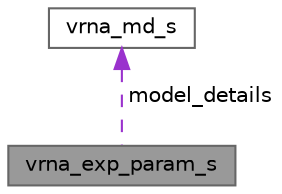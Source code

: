 digraph "vrna_exp_param_s"
{
 // INTERACTIVE_SVG=YES
 // LATEX_PDF_SIZE
  bgcolor="transparent";
  edge [fontname=Helvetica,fontsize=10,labelfontname=Helvetica,labelfontsize=10];
  node [fontname=Helvetica,fontsize=10,shape=box,height=0.2,width=0.4];
  Node1 [label="vrna_exp_param_s",height=0.2,width=0.4,color="gray40", fillcolor="grey60", style="filled", fontcolor="black",tooltip="The data structure that contains temperature scaled Boltzmann weights of the energy parameters."];
  Node2 -> Node1 [dir="back",color="darkorchid3",style="dashed",label=" model_details" ];
  Node2 [label="vrna_md_s",height=0.2,width=0.4,color="gray40", fillcolor="white", style="filled",URL="$group__model__details.html#structvrna__md__s",tooltip="The data structure that contains the complete model details used throughout the calculations."];
}
